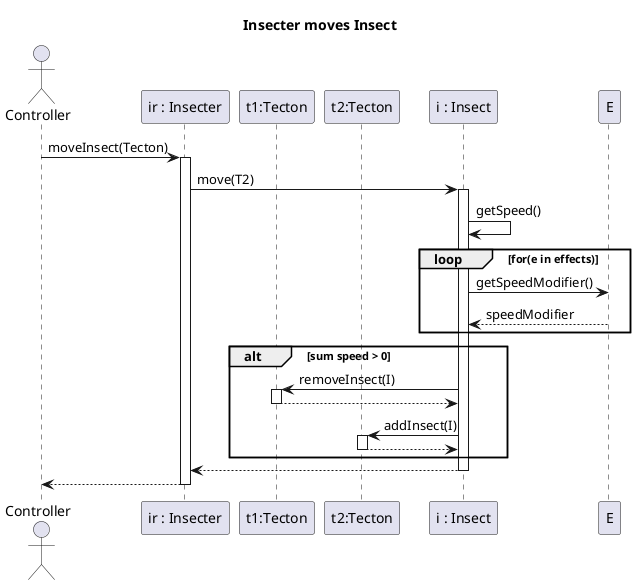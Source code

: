 @startuml moveInsect
title Insecter moves Insect

actor Controller
participant "ir : Insecter" as IR
participant "i : Insect" as I
participant "t1:Tecton" as T1
participant "t2:Tecton" as T2
participant "e :Effect" as I

Controller -> IR: moveInsect(Tecton)
activate IR
IR -> I: move(T2) 
activate I

I -> I : getSpeed()

    loop for(e in effects)
        I -> E : getSpeedModifier()
        I <-- E : speedModifier
    end
    alt sum speed > 0


I -> T1: removeInsect(I)
activate T1
T1 --> I:
deactivate T1
I -> T2: addInsect(I)
activate T2
T2 --> I:
deactivate T2
end
I --> IR

deactivate I

Controller <-- IR
deactivate IR
deactivate IR
@enduml